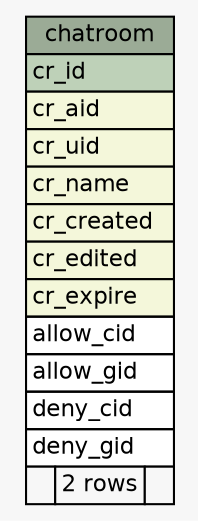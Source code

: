 // dot 2.26.3 on Linux 3.2.0-4-686-pae
// SchemaSpy rev 590
digraph "chatroom" {
  graph [
    rankdir="RL"
    bgcolor="#f7f7f7"
    nodesep="0.18"
    ranksep="0.46"
    fontname="Helvetica"
    fontsize="11"
  ];
  node [
    fontname="Helvetica"
    fontsize="11"
    shape="plaintext"
  ];
  edge [
    arrowsize="0.8"
  ];
  "chatroom" [
    label=<
    <TABLE BORDER="0" CELLBORDER="1" CELLSPACING="0" BGCOLOR="#ffffff">
      <TR><TD COLSPAN="3" BGCOLOR="#9bab96" ALIGN="CENTER">chatroom</TD></TR>
      <TR><TD PORT="cr_id" COLSPAN="3" BGCOLOR="#bed1b8" ALIGN="LEFT">cr_id</TD></TR>
      <TR><TD PORT="cr_aid" COLSPAN="3" BGCOLOR="#f4f7da" ALIGN="LEFT">cr_aid</TD></TR>
      <TR><TD PORT="cr_uid" COLSPAN="3" BGCOLOR="#f4f7da" ALIGN="LEFT">cr_uid</TD></TR>
      <TR><TD PORT="cr_name" COLSPAN="3" BGCOLOR="#f4f7da" ALIGN="LEFT">cr_name</TD></TR>
      <TR><TD PORT="cr_created" COLSPAN="3" BGCOLOR="#f4f7da" ALIGN="LEFT">cr_created</TD></TR>
      <TR><TD PORT="cr_edited" COLSPAN="3" BGCOLOR="#f4f7da" ALIGN="LEFT">cr_edited</TD></TR>
      <TR><TD PORT="cr_expire" COLSPAN="3" BGCOLOR="#f4f7da" ALIGN="LEFT">cr_expire</TD></TR>
      <TR><TD PORT="allow_cid" COLSPAN="3" ALIGN="LEFT">allow_cid</TD></TR>
      <TR><TD PORT="allow_gid" COLSPAN="3" ALIGN="LEFT">allow_gid</TD></TR>
      <TR><TD PORT="deny_cid" COLSPAN="3" ALIGN="LEFT">deny_cid</TD></TR>
      <TR><TD PORT="deny_gid" COLSPAN="3" ALIGN="LEFT">deny_gid</TD></TR>
      <TR><TD ALIGN="LEFT" BGCOLOR="#f7f7f7">  </TD><TD ALIGN="RIGHT" BGCOLOR="#f7f7f7">2 rows</TD><TD ALIGN="RIGHT" BGCOLOR="#f7f7f7">  </TD></TR>
    </TABLE>>
    URL="tables/chatroom.html"
    tooltip="chatroom"
  ];
}

